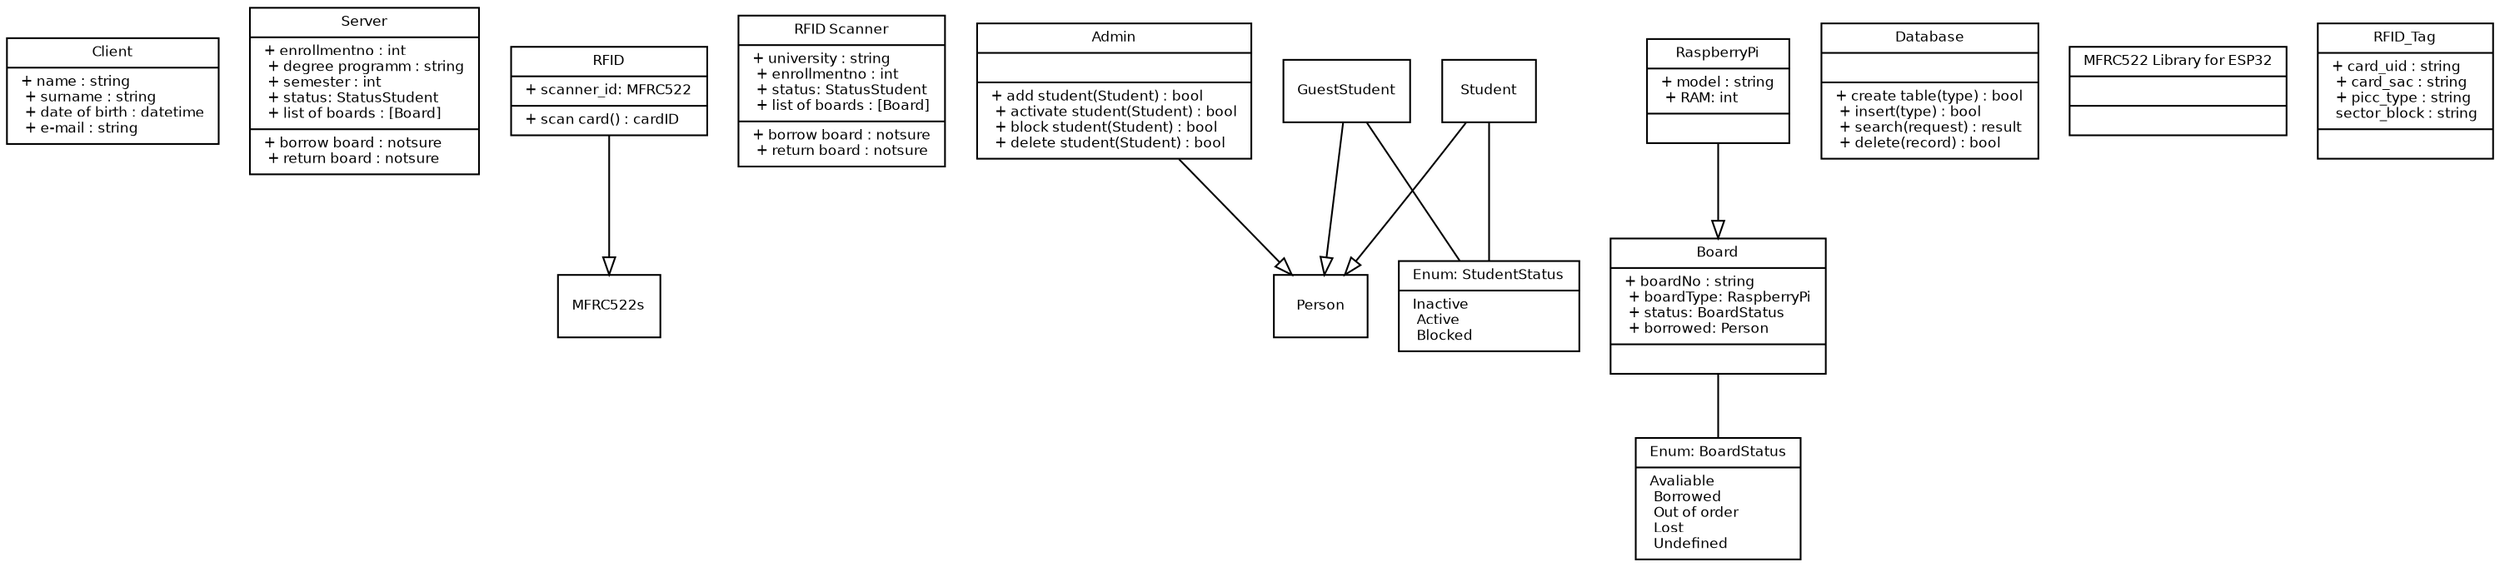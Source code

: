 digraph G {
        graph [ dpi = 300 ]
        fontname = "Bitstream Vera Sans"
        fontsize = 8

        node [
                fontname = "Bitstream Vera Sans"
                fontsize = 8
                shape = "record"
        ]

        edge [
                fontname = "Bitstream Vera Sans"
                fontsize = 8
        ]

        Client [
                label = "{Client|
                        + name : string\l
                        + surname : string\l
                        + date of birth : datetime\l
                        + e-mail : string \l}"
        ]

        Server [
                label = "{Server|
                        + enrollmentno : int\l
                        + degree programm : string\l
                        + semester : int\l
                        + status: StatusStudent\l
                        + list of boards : [Board]\l 
              
                        |
                        + borrow board : notsure\l
                        + return board : notsure\l}"
        ]

        RFID Scanner [
                label = "{RFID Scanner|
                        + university : string\l
                        + enrollmentno : int\l
                        + status: StatusStudent\l
                        + list of boards : [Board]\l 
              
                        |
                        + borrow board : notsure\l
                        + return board : notsure\l}"
        ]

        Admin [
                label = "{Admin|
                        |
                        + add student(Student) : bool\l
                        + activate student(Student) : bool\l
                        + block student(Student) : bool\l
                        + delete student(Student) : bool\l}"
        ]
        
        StudentStatus [
                label = "{Enum: StudentStatus|
                        Inactive\l
                        Active\l
                        Blocked\l
                        }"
        ]

        edge [
                arrowhead = "onormal"
        ]

        Student -> Person
        GuestStudent -> Person
        Admin -> Person

        edge [
                arrowhead = "none"
        ]
        
        Student -> StudentStatus
        GuestStudent -> StudentStatus

        Board [
                label = "{Board|
                        + boardNo : string\l
                        + boardType: RaspberryPi\l
                        + status: BoardStatus\l
                        + borrowed: Person\l
                        |}"
        ]

        RaspberryPi [
                label = "{RaspberryPi|
                        + model : string\l
                        + RAM: int\l
                        |}"
        ]

        BoardStatus [
                label = "{Enum: BoardStatus|
                        Avaliable\l
                        Borrowed\l
                        Out of order\l
                        Lost\l
                        Undefined\l
                        }"
        ]

        edge [
                arrowhead = "onormal"
        ]

        RaspberryPi -> Board

        edge [
                arrowhead = "none"
        ]
        Board -> BoardStatus

        Database [
                label = "{Database|
                        |
                        + create table(type) : bool\l
                        + insert(type) : bool\l
                        + search(request) : result\l
                        + delete(record) : bool\l}"
        ]

        MFRC522 [
                label = "{MFRC522 Library for ESP32|
                        \l
                        |
                        \l}"
        ]

        RFID [
                label = "{RFID|
                        + scanner_id: MFRC522\l
                        |
                        + scan card() : cardID\l}"
        ]

        RFID_Tag [
                label = "{RFID_Tag|
                        + card_uid : string\l
                        + card_sac : string\l
                        + picc_type : string\l
                        sector_block : string\l
                        |
                        }"
        ]

        edge [
                arrowhead = "onormal"
        ]

        RFID -> MFRC522s

}